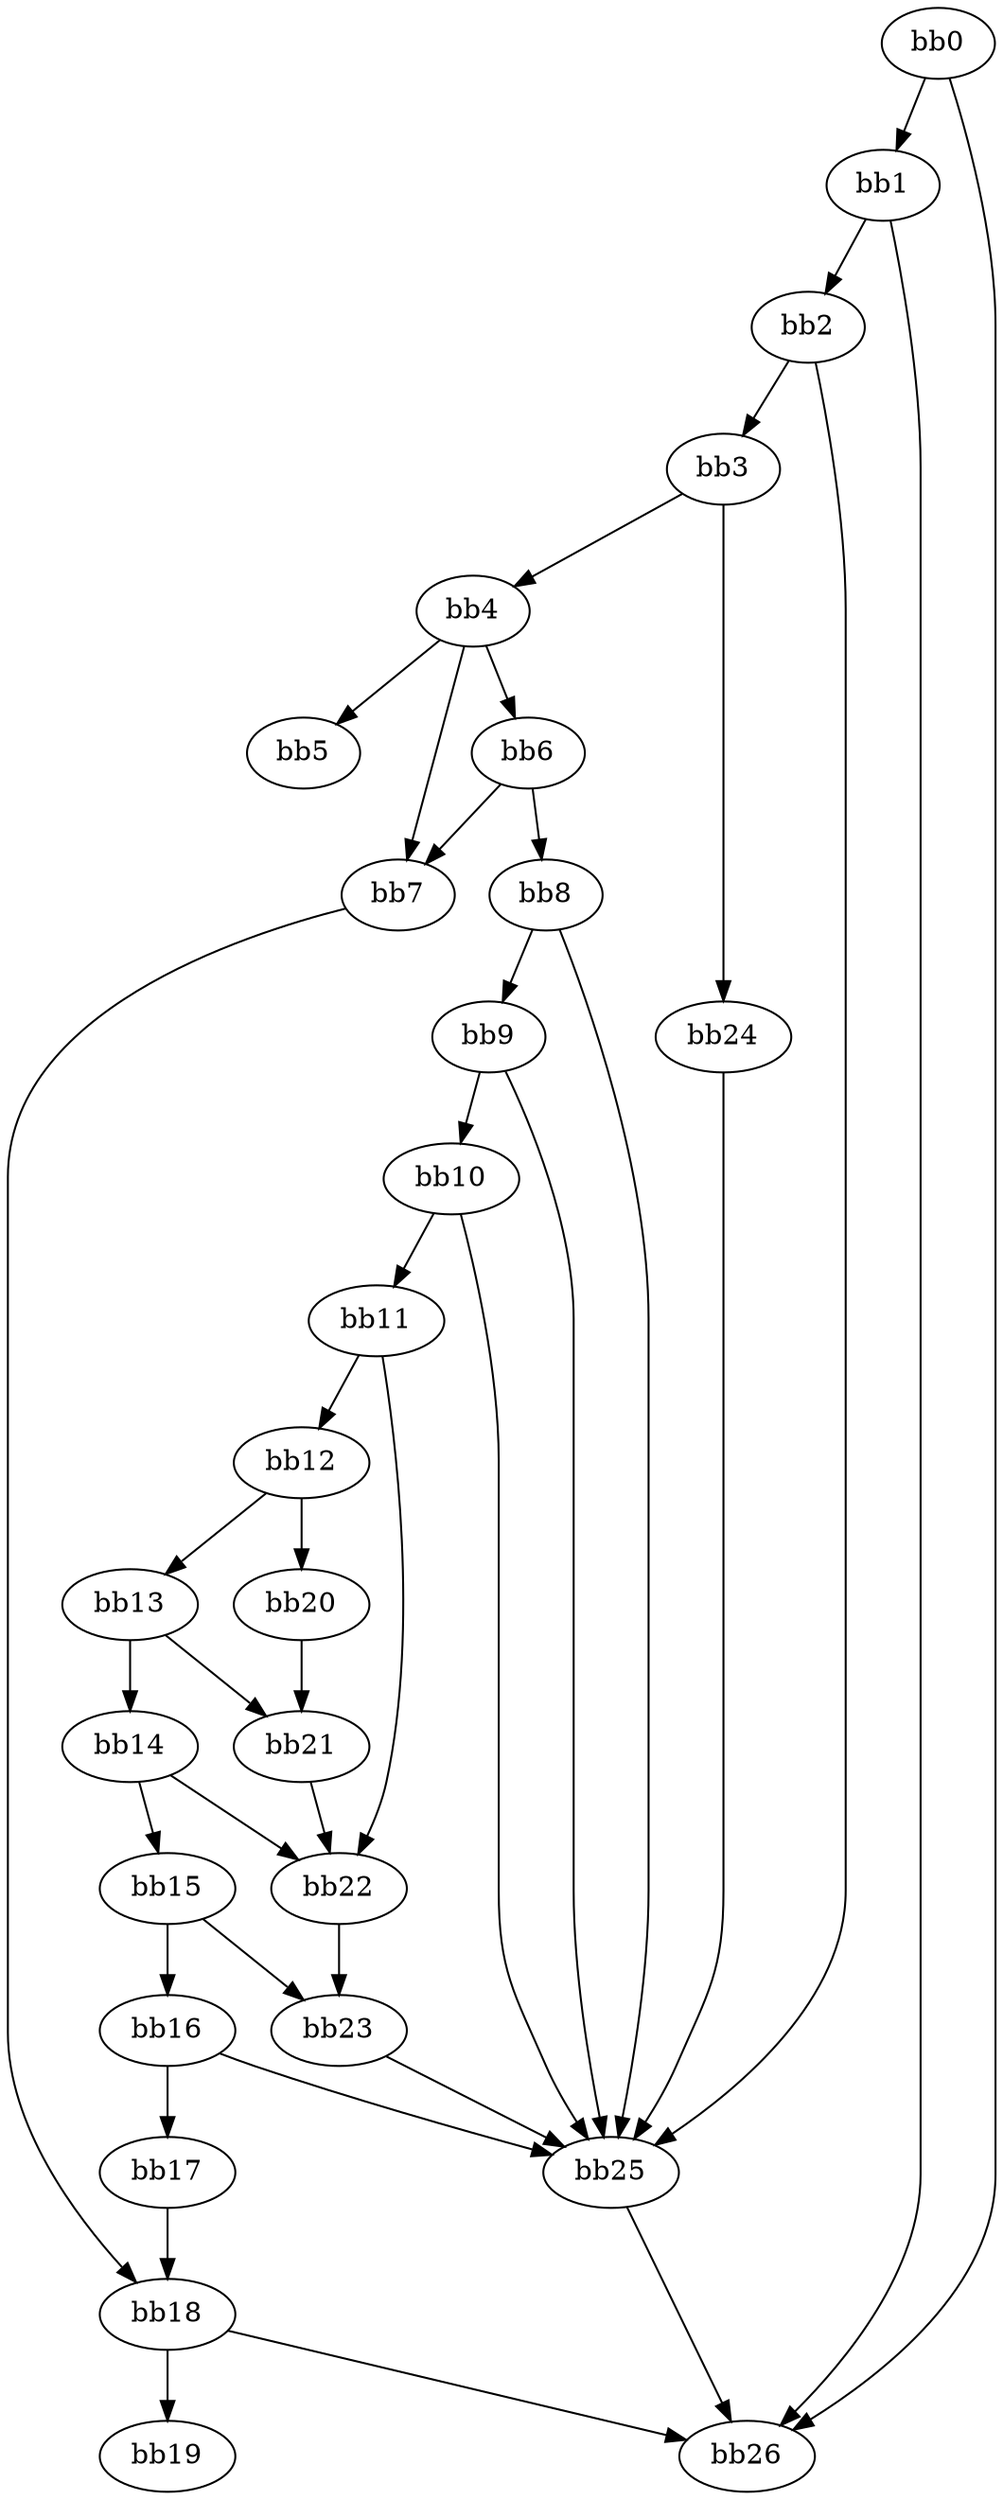digraph {
    0 [ label = "bb0\l" ]
    1 [ label = "bb1\l" ]
    2 [ label = "bb2\l" ]
    3 [ label = "bb3\l" ]
    4 [ label = "bb4\l" ]
    5 [ label = "bb5\l" ]
    6 [ label = "bb6\l" ]
    7 [ label = "bb7\l" ]
    8 [ label = "bb8\l" ]
    9 [ label = "bb9\l" ]
    10 [ label = "bb10\l" ]
    11 [ label = "bb11\l" ]
    12 [ label = "bb12\l" ]
    13 [ label = "bb13\l" ]
    14 [ label = "bb14\l" ]
    15 [ label = "bb15\l" ]
    16 [ label = "bb16\l" ]
    17 [ label = "bb17\l" ]
    18 [ label = "bb18\l" ]
    19 [ label = "bb19\l" ]
    20 [ label = "bb20\l" ]
    21 [ label = "bb21\l" ]
    22 [ label = "bb22\l" ]
    23 [ label = "bb23\l" ]
    24 [ label = "bb24\l" ]
    25 [ label = "bb25\l" ]
    26 [ label = "bb26\l" ]
    0 -> 1 [ ]
    0 -> 26 [ ]
    1 -> 2 [ ]
    1 -> 26 [ ]
    2 -> 3 [ ]
    2 -> 25 [ ]
    3 -> 4 [ ]
    3 -> 24 [ ]
    4 -> 5 [ ]
    4 -> 6 [ ]
    4 -> 7 [ ]
    6 -> 7 [ ]
    6 -> 8 [ ]
    7 -> 18 [ ]
    8 -> 9 [ ]
    8 -> 25 [ ]
    9 -> 10 [ ]
    9 -> 25 [ ]
    10 -> 11 [ ]
    10 -> 25 [ ]
    11 -> 12 [ ]
    11 -> 22 [ ]
    12 -> 13 [ ]
    12 -> 20 [ ]
    13 -> 14 [ ]
    13 -> 21 [ ]
    14 -> 15 [ ]
    14 -> 22 [ ]
    15 -> 16 [ ]
    15 -> 23 [ ]
    16 -> 17 [ ]
    16 -> 25 [ ]
    17 -> 18 [ ]
    18 -> 19 [ ]
    18 -> 26 [ ]
    20 -> 21 [ ]
    21 -> 22 [ ]
    22 -> 23 [ ]
    23 -> 25 [ ]
    24 -> 25 [ ]
    25 -> 26 [ ]
}

